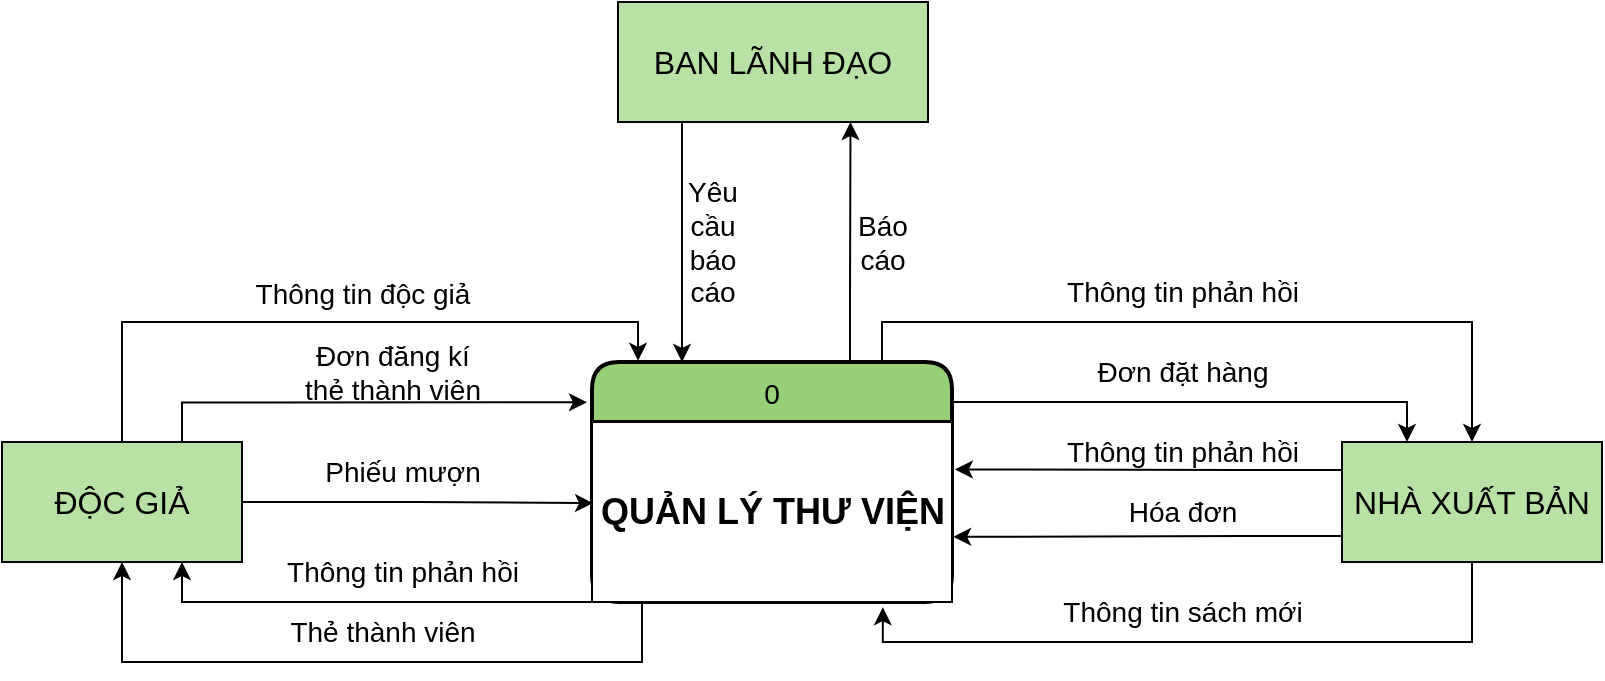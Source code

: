 <mxfile version="20.6.0" type="device"><diagram id="c_r9MYAS48QcKrp1uV1w" name="Page-1"><mxGraphModel dx="1278" dy="571" grid="1" gridSize="10" guides="1" tooltips="1" connect="1" arrows="1" fold="1" page="1" pageScale="1" pageWidth="850" pageHeight="1100" math="0" shadow="0"><root><mxCell id="0"/><mxCell id="1" parent="0"/><mxCell id="s-jkuez-v0vFXsTcciCI-31" style="edgeStyle=orthogonalEdgeStyle;rounded=0;orthogonalLoop=1;jettySize=auto;html=1;entryX=0.75;entryY=1;entryDx=0;entryDy=0;fontSize=14;" parent="1" source="s-jkuez-v0vFXsTcciCI-1" target="s-jkuez-v0vFXsTcciCI-7" edge="1"><mxGeometry relative="1" as="geometry"><Array as="points"><mxPoint x="464" y="250"/><mxPoint x="464" y="250"/></Array></mxGeometry></mxCell><mxCell id="s-jkuez-v0vFXsTcciCI-1" value="0" style="swimlane;childLayout=stackLayout;horizontal=1;startSize=30;horizontalStack=0;rounded=1;fontSize=14;fontStyle=0;strokeWidth=2;resizeParent=0;resizeLast=1;shadow=0;dashed=0;align=center;fillColor=#97D077;strokeColor=#000000;" parent="1" vertex="1"><mxGeometry x="335" y="280" width="180" height="120" as="geometry"/></mxCell><mxCell id="s-jkuez-v0vFXsTcciCI-5" value="&lt;font style=&quot;font-size: 18px;&quot;&gt;&lt;b&gt;QUẢN LÝ THƯ VIỆN&lt;/b&gt;&lt;/font&gt;" style="text;html=1;align=center;verticalAlign=middle;resizable=0;points=[];autosize=1;strokeColor=#000000;fillColor=#FFFFFF;" parent="s-jkuez-v0vFXsTcciCI-1" vertex="1"><mxGeometry y="30" width="180" height="90" as="geometry"/></mxCell><mxCell id="s-jkuez-v0vFXsTcciCI-30" style="edgeStyle=orthogonalEdgeStyle;rounded=0;orthogonalLoop=1;jettySize=auto;html=1;entryX=0.25;entryY=0;entryDx=0;entryDy=0;fontSize=14;" parent="1" source="s-jkuez-v0vFXsTcciCI-7" target="s-jkuez-v0vFXsTcciCI-1" edge="1"><mxGeometry relative="1" as="geometry"><Array as="points"><mxPoint x="380" y="200"/><mxPoint x="380" y="200"/></Array></mxGeometry></mxCell><mxCell id="s-jkuez-v0vFXsTcciCI-7" value="&lt;font style=&quot;font-size: 16px;&quot;&gt;BAN LÃNH&amp;nbsp;ĐẠO&lt;/font&gt;" style="rounded=0;whiteSpace=wrap;html=1;fontSize=18;fillColor=#B9E0A5;" parent="1" vertex="1"><mxGeometry x="348" y="100" width="155" height="60" as="geometry"/></mxCell><mxCell id="s-jkuez-v0vFXsTcciCI-47" style="edgeStyle=orthogonalEdgeStyle;rounded=0;orthogonalLoop=1;jettySize=auto;html=1;entryX=1.008;entryY=0.264;entryDx=0;entryDy=0;entryPerimeter=0;fontSize=14;" parent="1" source="s-jkuez-v0vFXsTcciCI-9" target="s-jkuez-v0vFXsTcciCI-5" edge="1"><mxGeometry relative="1" as="geometry"><Array as="points"><mxPoint x="660" y="334"/><mxPoint x="660" y="334"/></Array></mxGeometry></mxCell><mxCell id="s-jkuez-v0vFXsTcciCI-48" style="edgeStyle=orthogonalEdgeStyle;rounded=0;orthogonalLoop=1;jettySize=auto;html=1;entryX=1.003;entryY=0.638;entryDx=0;entryDy=0;entryPerimeter=0;fontSize=14;" parent="1" source="s-jkuez-v0vFXsTcciCI-9" target="s-jkuez-v0vFXsTcciCI-5" edge="1"><mxGeometry relative="1" as="geometry"><Array as="points"><mxPoint x="660" y="367"/><mxPoint x="660" y="367"/></Array></mxGeometry></mxCell><mxCell id="s-jkuez-v0vFXsTcciCI-49" style="edgeStyle=orthogonalEdgeStyle;rounded=0;orthogonalLoop=1;jettySize=auto;html=1;entryX=0.808;entryY=1.029;entryDx=0;entryDy=0;entryPerimeter=0;fontSize=14;" parent="1" source="s-jkuez-v0vFXsTcciCI-9" target="s-jkuez-v0vFXsTcciCI-5" edge="1"><mxGeometry relative="1" as="geometry"><Array as="points"><mxPoint x="775" y="420"/><mxPoint x="480" y="420"/></Array></mxGeometry></mxCell><mxCell id="s-jkuez-v0vFXsTcciCI-9" value="&lt;font style=&quot;font-size: 16px;&quot;&gt;NHÀ XUẤT BẢN&lt;/font&gt;" style="rounded=0;whiteSpace=wrap;html=1;fontSize=18;fillColor=#B9E0A5;" parent="1" vertex="1"><mxGeometry x="710" y="320" width="130" height="60" as="geometry"/></mxCell><mxCell id="s-jkuez-v0vFXsTcciCI-26" style="edgeStyle=orthogonalEdgeStyle;rounded=0;orthogonalLoop=1;jettySize=auto;html=1;entryX=0.128;entryY=-0.005;entryDx=0;entryDy=0;entryPerimeter=0;fontSize=14;" parent="1" source="s-jkuez-v0vFXsTcciCI-10" target="s-jkuez-v0vFXsTcciCI-1" edge="1"><mxGeometry relative="1" as="geometry"><Array as="points"><mxPoint x="100" y="260"/><mxPoint x="358" y="260"/></Array></mxGeometry></mxCell><mxCell id="s-jkuez-v0vFXsTcciCI-27" style="edgeStyle=orthogonalEdgeStyle;rounded=0;orthogonalLoop=1;jettySize=auto;html=1;entryX=-0.014;entryY=0.168;entryDx=0;entryDy=0;entryPerimeter=0;fontSize=14;" parent="1" source="s-jkuez-v0vFXsTcciCI-10" target="s-jkuez-v0vFXsTcciCI-1" edge="1"><mxGeometry relative="1" as="geometry"><Array as="points"><mxPoint x="130" y="300"/></Array></mxGeometry></mxCell><mxCell id="s-jkuez-v0vFXsTcciCI-29" style="edgeStyle=orthogonalEdgeStyle;rounded=0;orthogonalLoop=1;jettySize=auto;html=1;entryX=0.003;entryY=0.451;entryDx=0;entryDy=0;entryPerimeter=0;fontSize=14;" parent="1" source="s-jkuez-v0vFXsTcciCI-10" target="s-jkuez-v0vFXsTcciCI-5" edge="1"><mxGeometry relative="1" as="geometry"/></mxCell><mxCell id="s-jkuez-v0vFXsTcciCI-10" value="&lt;font style=&quot;font-size: 16px;&quot;&gt;ĐỘC GIẢ&lt;/font&gt;" style="rounded=0;whiteSpace=wrap;html=1;fontSize=18;fillColor=#B9E0A5;" parent="1" vertex="1"><mxGeometry x="40" y="320" width="120" height="60" as="geometry"/></mxCell><mxCell id="s-jkuez-v0vFXsTcciCI-14" value="&lt;font style=&quot;font-size: 14px;&quot;&gt;Thông tin&amp;nbsp;độc giả&lt;/font&gt;" style="text;html=1;align=center;verticalAlign=middle;resizable=0;points=[];autosize=1;strokeColor=none;fillColor=none;fontSize=16;" parent="1" vertex="1"><mxGeometry x="155" y="230" width="130" height="30" as="geometry"/></mxCell><mxCell id="s-jkuez-v0vFXsTcciCI-18" value="Đơn&amp;nbsp;đăng kí &lt;br&gt;thẻ thành viên" style="text;html=1;align=center;verticalAlign=middle;resizable=0;points=[];autosize=1;strokeColor=none;fillColor=none;fontSize=14;" parent="1" vertex="1"><mxGeometry x="180" y="260" width="110" height="50" as="geometry"/></mxCell><mxCell id="s-jkuez-v0vFXsTcciCI-21" value="Phiếu mượn" style="text;html=1;align=center;verticalAlign=middle;resizable=0;points=[];autosize=1;strokeColor=none;fillColor=none;fontSize=14;" parent="1" vertex="1"><mxGeometry x="190" y="320" width="100" height="30" as="geometry"/></mxCell><mxCell id="s-jkuez-v0vFXsTcciCI-22" style="edgeStyle=orthogonalEdgeStyle;rounded=0;orthogonalLoop=1;jettySize=auto;html=1;entryX=0.75;entryY=1;entryDx=0;entryDy=0;fontSize=14;" parent="1" source="s-jkuez-v0vFXsTcciCI-5" target="s-jkuez-v0vFXsTcciCI-10" edge="1"><mxGeometry relative="1" as="geometry"><Array as="points"><mxPoint x="130" y="400"/></Array></mxGeometry></mxCell><mxCell id="s-jkuez-v0vFXsTcciCI-23" value="Thông tin phản hồi" style="text;html=1;align=center;verticalAlign=middle;resizable=0;points=[];autosize=1;strokeColor=none;fillColor=none;fontSize=14;" parent="1" vertex="1"><mxGeometry x="170" y="370" width="140" height="30" as="geometry"/></mxCell><mxCell id="s-jkuez-v0vFXsTcciCI-24" style="edgeStyle=orthogonalEdgeStyle;rounded=0;orthogonalLoop=1;jettySize=auto;html=1;entryX=0.5;entryY=1;entryDx=0;entryDy=0;fontSize=14;" parent="1" source="s-jkuez-v0vFXsTcciCI-5" target="s-jkuez-v0vFXsTcciCI-10" edge="1"><mxGeometry relative="1" as="geometry"><Array as="points"><mxPoint x="360" y="430"/><mxPoint x="100" y="430"/></Array></mxGeometry></mxCell><mxCell id="s-jkuez-v0vFXsTcciCI-25" value="Thẻ thành viên" style="text;html=1;align=center;verticalAlign=middle;resizable=0;points=[];autosize=1;strokeColor=none;fillColor=none;fontSize=14;" parent="1" vertex="1"><mxGeometry x="170" y="400" width="120" height="30" as="geometry"/></mxCell><mxCell id="s-jkuez-v0vFXsTcciCI-32" value="Yêu&lt;br&gt;cầu&lt;br&gt;báo&lt;br&gt;cáo" style="text;html=1;align=center;verticalAlign=middle;resizable=0;points=[];autosize=1;strokeColor=none;fillColor=none;fontSize=14;" parent="1" vertex="1"><mxGeometry x="370" y="180" width="50" height="80" as="geometry"/></mxCell><mxCell id="s-jkuez-v0vFXsTcciCI-33" value="Báo &lt;br&gt;cáo" style="text;html=1;align=center;verticalAlign=middle;resizable=0;points=[];autosize=1;strokeColor=none;fillColor=none;fontSize=14;" parent="1" vertex="1"><mxGeometry x="455" y="195" width="50" height="50" as="geometry"/></mxCell><mxCell id="s-jkuez-v0vFXsTcciCI-35" value="Thông tin phản hồi" style="text;html=1;align=center;verticalAlign=middle;resizable=0;points=[];autosize=1;strokeColor=none;fillColor=none;fontSize=14;" parent="1" vertex="1"><mxGeometry x="560" y="230" width="140" height="30" as="geometry"/></mxCell><mxCell id="s-jkuez-v0vFXsTcciCI-36" value="Thông tin phản hồi" style="text;html=1;align=center;verticalAlign=middle;resizable=0;points=[];autosize=1;strokeColor=none;fillColor=none;fontSize=14;" parent="1" vertex="1"><mxGeometry x="560" y="310" width="140" height="30" as="geometry"/></mxCell><mxCell id="s-jkuez-v0vFXsTcciCI-37" value="Thông tin sách mới" style="text;html=1;align=center;verticalAlign=middle;resizable=0;points=[];autosize=1;strokeColor=none;fillColor=none;fontSize=14;" parent="1" vertex="1"><mxGeometry x="560" y="390" width="140" height="30" as="geometry"/></mxCell><mxCell id="s-jkuez-v0vFXsTcciCI-38" value="Hóa&amp;nbsp;đơn" style="text;html=1;align=center;verticalAlign=middle;resizable=0;points=[];autosize=1;strokeColor=none;fillColor=none;fontSize=14;" parent="1" vertex="1"><mxGeometry x="590" y="340" width="80" height="30" as="geometry"/></mxCell><mxCell id="s-jkuez-v0vFXsTcciCI-39" value="Đơn&amp;nbsp;đặt hàng" style="text;html=1;align=center;verticalAlign=middle;resizable=0;points=[];autosize=1;strokeColor=none;fillColor=none;fontSize=14;" parent="1" vertex="1"><mxGeometry x="575" y="270" width="110" height="30" as="geometry"/></mxCell><mxCell id="s-jkuez-v0vFXsTcciCI-40" style="edgeStyle=orthogonalEdgeStyle;rounded=0;orthogonalLoop=1;jettySize=auto;html=1;entryX=0.5;entryY=0;entryDx=0;entryDy=0;fontSize=14;" parent="1" target="s-jkuez-v0vFXsTcciCI-9" edge="1"><mxGeometry relative="1" as="geometry"><mxPoint x="480" y="280" as="sourcePoint"/><Array as="points"><mxPoint x="480" y="260"/><mxPoint x="775" y="260"/></Array></mxGeometry></mxCell><mxCell id="s-jkuez-v0vFXsTcciCI-42" style="edgeStyle=orthogonalEdgeStyle;rounded=0;orthogonalLoop=1;jettySize=auto;html=1;entryX=0.25;entryY=0;entryDx=0;entryDy=0;fontSize=14;exitX=1;exitY=0.25;exitDx=0;exitDy=0;" parent="1" source="s-jkuez-v0vFXsTcciCI-1" target="s-jkuez-v0vFXsTcciCI-9" edge="1"><mxGeometry relative="1" as="geometry"><Array as="points"><mxPoint x="515" y="300"/><mxPoint x="743" y="300"/></Array></mxGeometry></mxCell></root></mxGraphModel></diagram></mxfile>